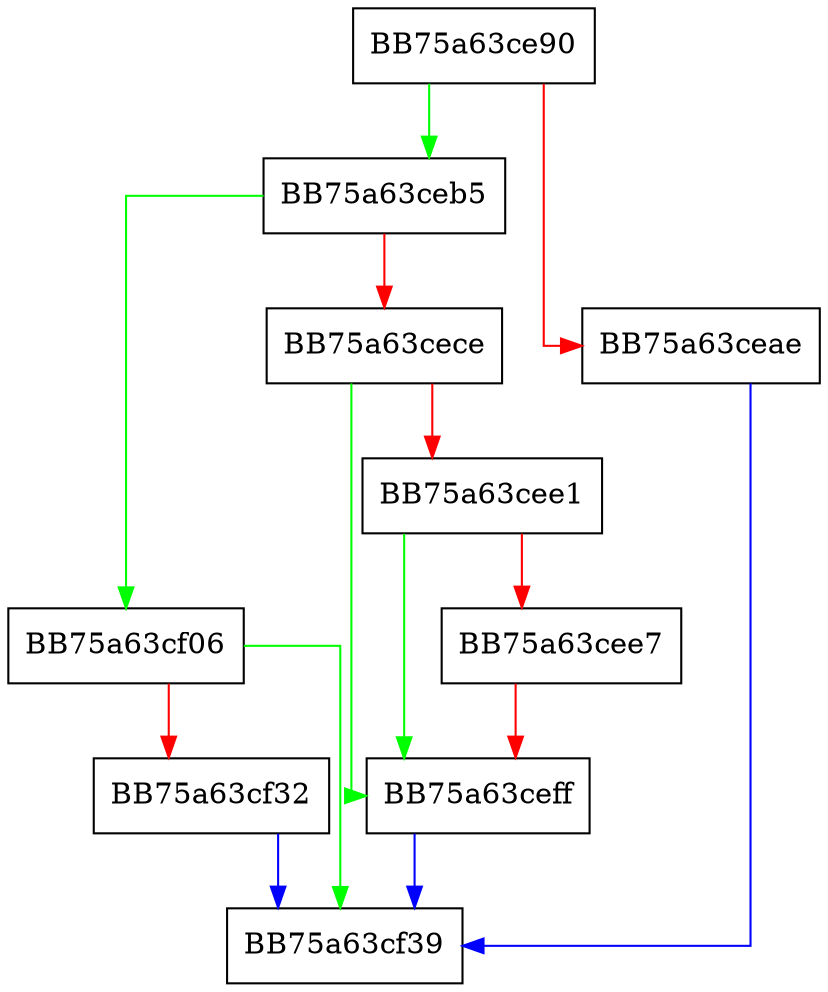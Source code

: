 digraph Initialize {
  node [shape="box"];
  graph [splines=ortho];
  BB75a63ce90 -> BB75a63ceb5 [color="green"];
  BB75a63ce90 -> BB75a63ceae [color="red"];
  BB75a63ceae -> BB75a63cf39 [color="blue"];
  BB75a63ceb5 -> BB75a63cf06 [color="green"];
  BB75a63ceb5 -> BB75a63cece [color="red"];
  BB75a63cece -> BB75a63ceff [color="green"];
  BB75a63cece -> BB75a63cee1 [color="red"];
  BB75a63cee1 -> BB75a63ceff [color="green"];
  BB75a63cee1 -> BB75a63cee7 [color="red"];
  BB75a63cee7 -> BB75a63ceff [color="red"];
  BB75a63ceff -> BB75a63cf39 [color="blue"];
  BB75a63cf06 -> BB75a63cf39 [color="green"];
  BB75a63cf06 -> BB75a63cf32 [color="red"];
  BB75a63cf32 -> BB75a63cf39 [color="blue"];
}